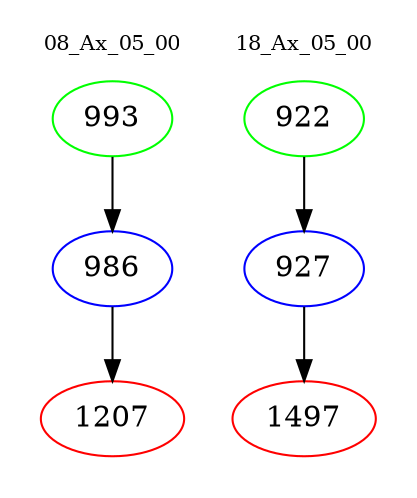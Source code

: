 digraph{
subgraph cluster_0 {
color = white
label = "08_Ax_05_00";
fontsize=10;
T0_993 [label="993", color="green"]
T0_993 -> T0_986 [color="black"]
T0_986 [label="986", color="blue"]
T0_986 -> T0_1207 [color="black"]
T0_1207 [label="1207", color="red"]
}
subgraph cluster_1 {
color = white
label = "18_Ax_05_00";
fontsize=10;
T1_922 [label="922", color="green"]
T1_922 -> T1_927 [color="black"]
T1_927 [label="927", color="blue"]
T1_927 -> T1_1497 [color="black"]
T1_1497 [label="1497", color="red"]
}
}
